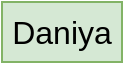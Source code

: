 <mxfile version="22.1.21" type="github">
  <diagram name="Page-1" id="6IDS-wb3tfMKvkT18osw">
    <mxGraphModel dx="750" dy="410" grid="0" gridSize="10" guides="1" tooltips="1" connect="1" arrows="1" fold="1" page="0" pageScale="1" pageWidth="850" pageHeight="1100" math="0" shadow="0">
      <root>
        <mxCell id="0" />
        <mxCell id="1" parent="0" />
        <mxCell id="AG4e3KHOkEHLmPf4B2BN-2" value="Daniya" style="text;strokeColor=#82b366;fillColor=#d5e8d4;html=1;align=center;verticalAlign=middle;whiteSpace=wrap;rounded=0;fontSize=16;" vertex="1" parent="1">
          <mxGeometry x="63" y="174" width="60" height="30" as="geometry" />
        </mxCell>
      </root>
    </mxGraphModel>
  </diagram>
</mxfile>
